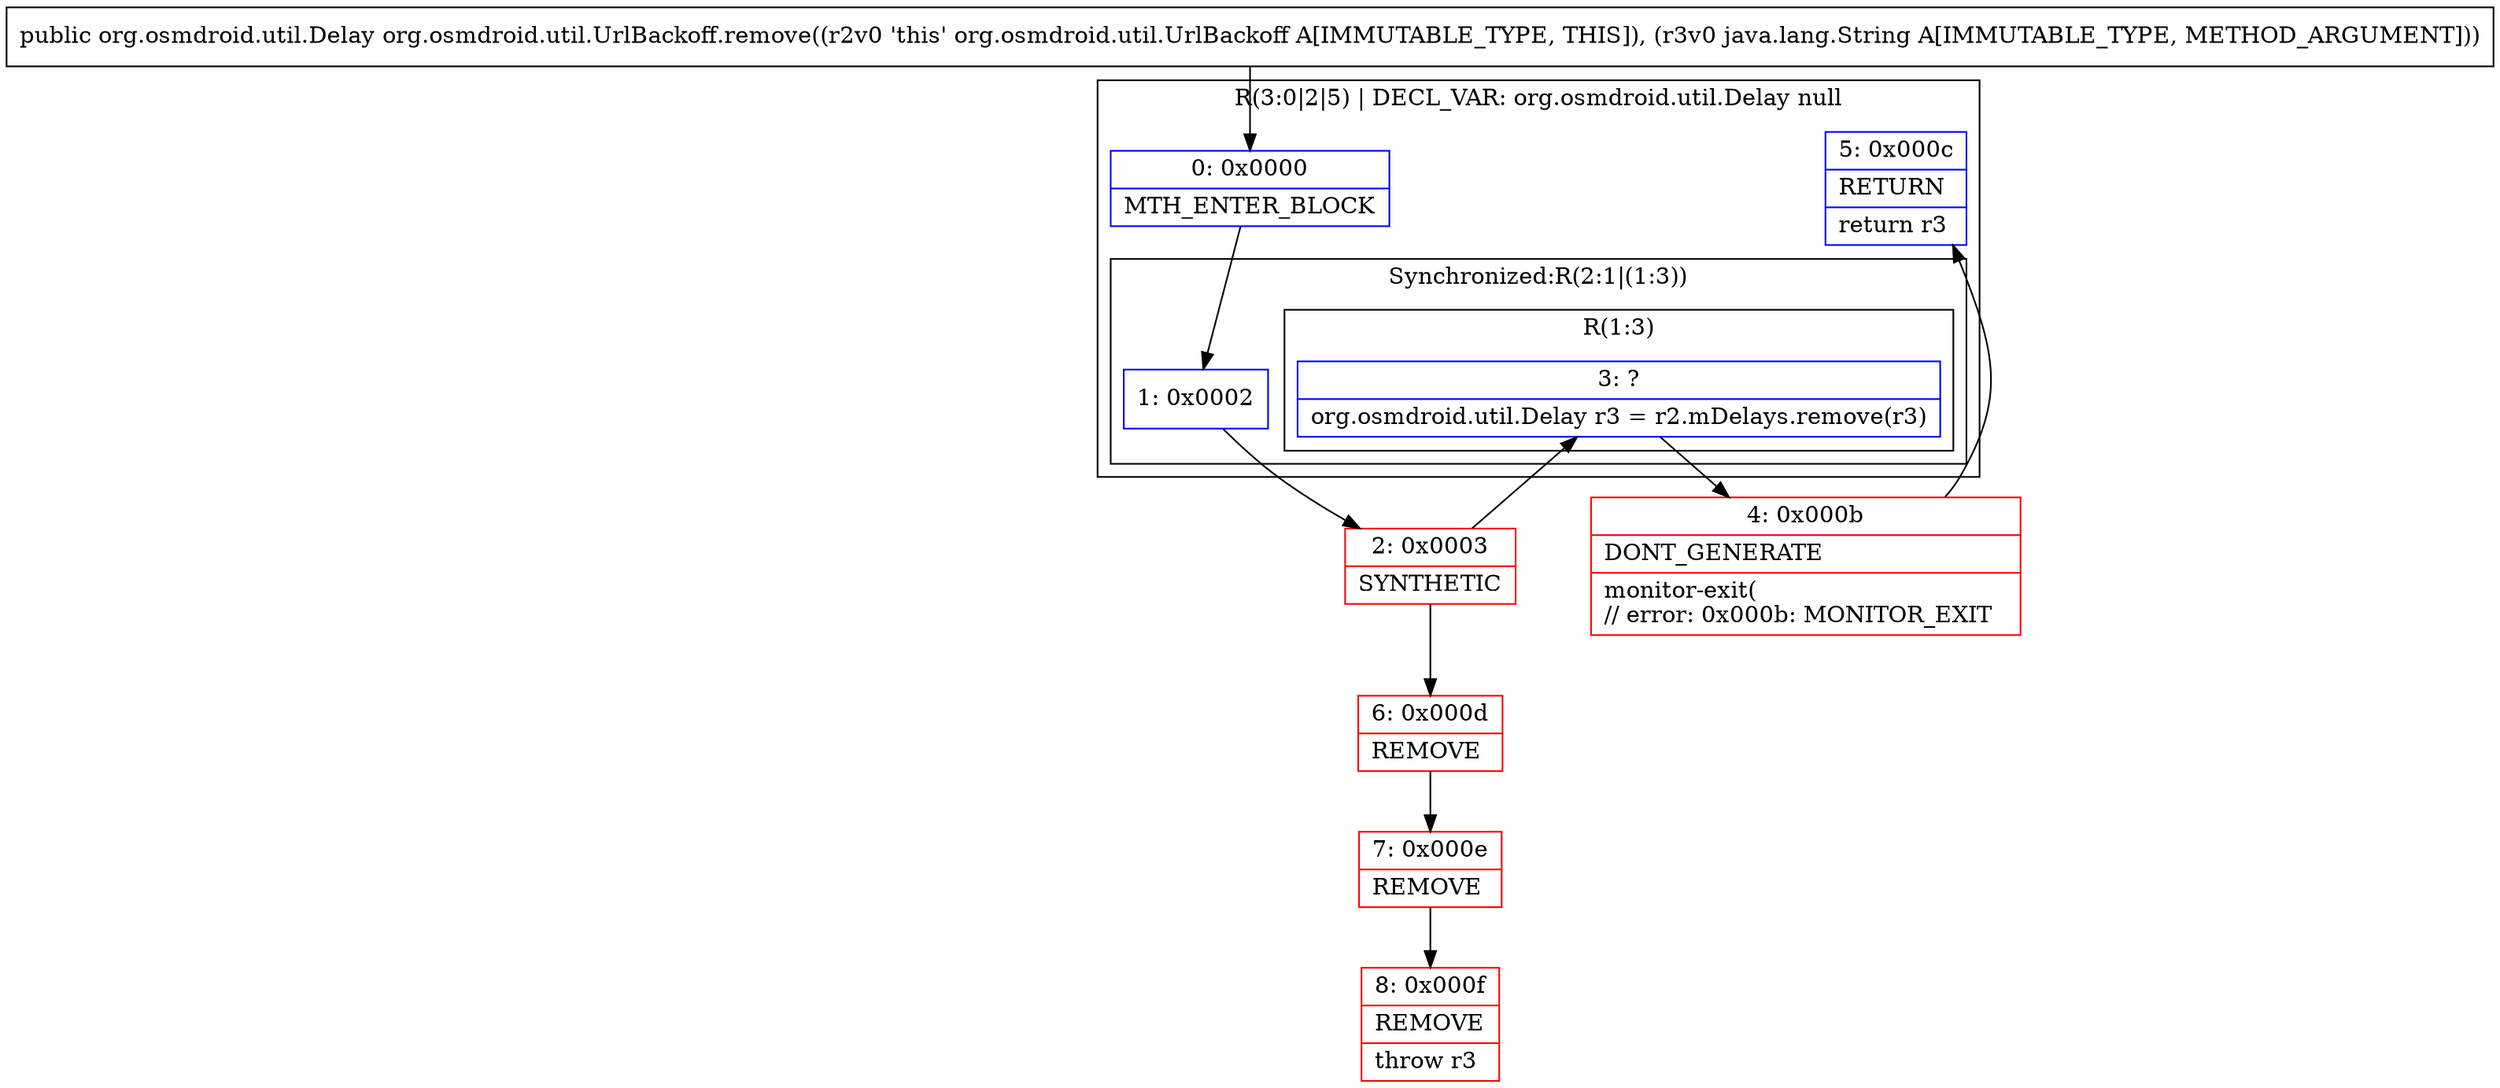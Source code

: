 digraph "CFG fororg.osmdroid.util.UrlBackoff.remove(Ljava\/lang\/String;)Lorg\/osmdroid\/util\/Delay;" {
subgraph cluster_Region_920110068 {
label = "R(3:0|2|5) | DECL_VAR: org.osmdroid.util.Delay null\l";
node [shape=record,color=blue];
Node_0 [shape=record,label="{0\:\ 0x0000|MTH_ENTER_BLOCK\l}"];
subgraph cluster_SynchronizedRegion_1717780520 {
label = "Synchronized:R(2:1|(1:3))";
node [shape=record,color=blue];
Node_1 [shape=record,label="{1\:\ 0x0002}"];
subgraph cluster_Region_904671820 {
label = "R(1:3)";
node [shape=record,color=blue];
Node_3 [shape=record,label="{3\:\ ?|org.osmdroid.util.Delay r3 = r2.mDelays.remove(r3)\l}"];
}
}
Node_5 [shape=record,label="{5\:\ 0x000c|RETURN\l|return r3\l}"];
}
Node_2 [shape=record,color=red,label="{2\:\ 0x0003|SYNTHETIC\l}"];
Node_4 [shape=record,color=red,label="{4\:\ 0x000b|DONT_GENERATE\l|monitor\-exit(\l\/\/ error: 0x000b: MONITOR_EXIT  \l}"];
Node_6 [shape=record,color=red,label="{6\:\ 0x000d|REMOVE\l}"];
Node_7 [shape=record,color=red,label="{7\:\ 0x000e|REMOVE\l}"];
Node_8 [shape=record,color=red,label="{8\:\ 0x000f|REMOVE\l|throw r3\l}"];
MethodNode[shape=record,label="{public org.osmdroid.util.Delay org.osmdroid.util.UrlBackoff.remove((r2v0 'this' org.osmdroid.util.UrlBackoff A[IMMUTABLE_TYPE, THIS]), (r3v0 java.lang.String A[IMMUTABLE_TYPE, METHOD_ARGUMENT])) }"];
MethodNode -> Node_0;
Node_0 -> Node_1;
Node_1 -> Node_2;
Node_3 -> Node_4;
Node_2 -> Node_3;
Node_2 -> Node_6;
Node_4 -> Node_5;
Node_6 -> Node_7;
Node_7 -> Node_8;
}


